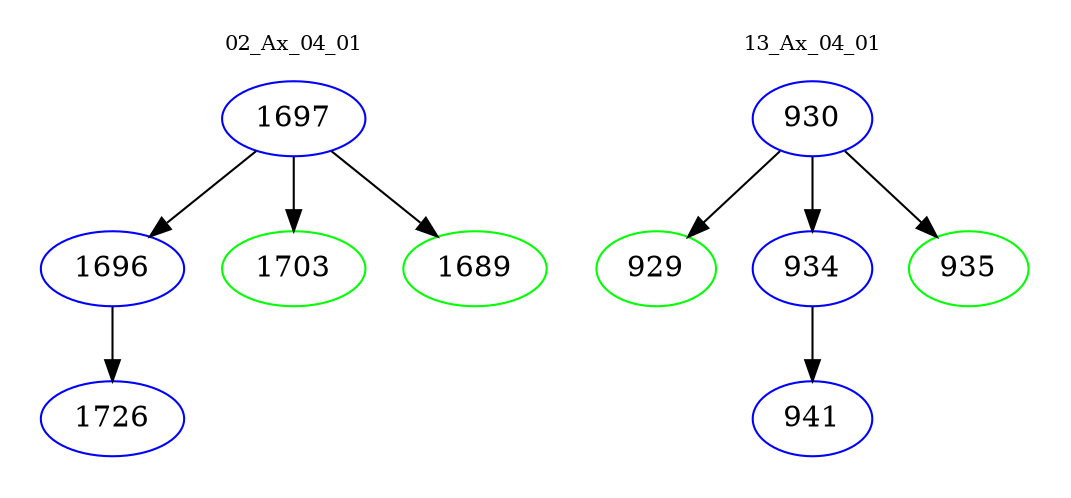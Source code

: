 digraph{
subgraph cluster_0 {
color = white
label = "02_Ax_04_01";
fontsize=10;
T0_1697 [label="1697", color="blue"]
T0_1697 -> T0_1696 [color="black"]
T0_1696 [label="1696", color="blue"]
T0_1696 -> T0_1726 [color="black"]
T0_1726 [label="1726", color="blue"]
T0_1697 -> T0_1703 [color="black"]
T0_1703 [label="1703", color="green"]
T0_1697 -> T0_1689 [color="black"]
T0_1689 [label="1689", color="green"]
}
subgraph cluster_1 {
color = white
label = "13_Ax_04_01";
fontsize=10;
T1_930 [label="930", color="blue"]
T1_930 -> T1_929 [color="black"]
T1_929 [label="929", color="green"]
T1_930 -> T1_934 [color="black"]
T1_934 [label="934", color="blue"]
T1_934 -> T1_941 [color="black"]
T1_941 [label="941", color="blue"]
T1_930 -> T1_935 [color="black"]
T1_935 [label="935", color="green"]
}
}
